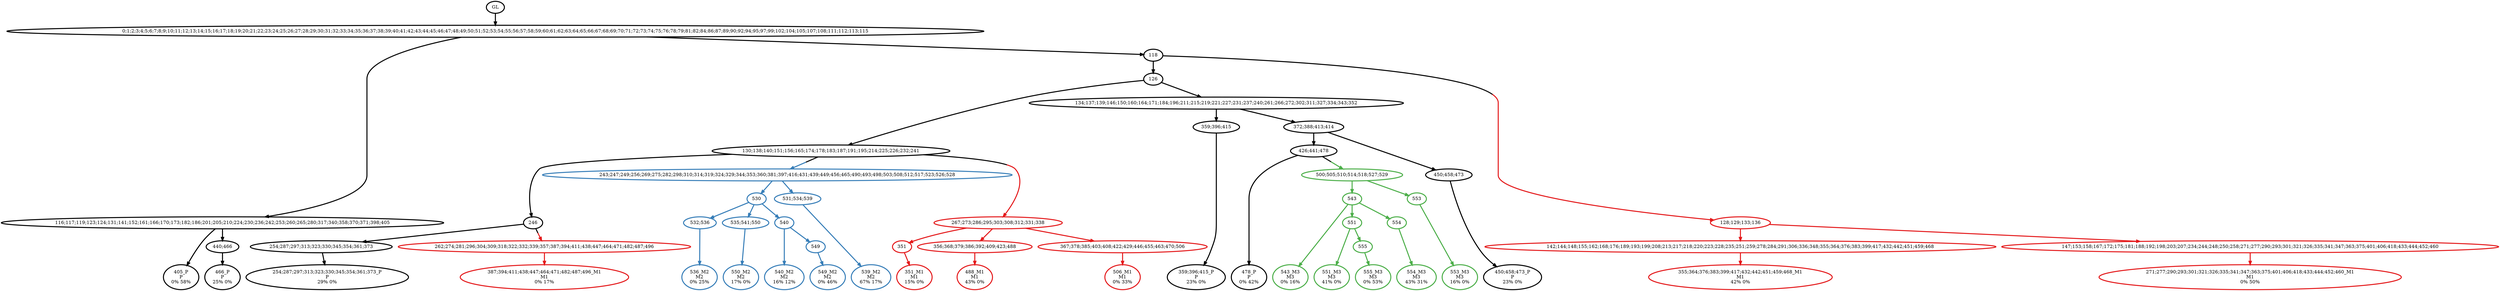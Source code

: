 digraph T {
	{
		rank=same
		53 [penwidth=3,colorscheme=set19,color=0,label="405_P\nP\n0% 58%"]
		51 [penwidth=3,colorscheme=set19,color=0,label="466_P\nP\n25% 0%"]
		45 [penwidth=3,colorscheme=set19,color=0,label="254;287;297;313;323;330;345;354;361;373_P\nP\n29% 0%"]
		42 [penwidth=3,colorscheme=set19,color=0,label="359;396;415_P\nP\n23% 0%"]
		39 [penwidth=3,colorscheme=set19,color=0,label="478_P\nP\n0% 42%"]
		37 [penwidth=3,colorscheme=set19,color=0,label="450;458;473_P\nP\n23% 0%"]
		36 [penwidth=3,colorscheme=set19,color=1,label="387;394;411;438;447;464;471;482;487;496_M1\nM1\n0% 17%"]
		34 [penwidth=3,colorscheme=set19,color=1,label="351_M1\nM1\n15% 0%"]
		32 [penwidth=3,colorscheme=set19,color=1,label="488_M1\nM1\n43% 0%"]
		30 [penwidth=3,colorscheme=set19,color=1,label="506_M1\nM1\n0% 33%"]
		28 [penwidth=3,colorscheme=set19,color=1,label="355;364;376;383;399;417;432;442;451;459;468_M1\nM1\n42% 0%"]
		26 [penwidth=3,colorscheme=set19,color=1,label="271;277;290;293;301;321;326;335;341;347;363;375;401;406;418;433;444;452;460_M1\nM1\n0% 50%"]
		23 [penwidth=3,colorscheme=set19,color=2,label="536_M2\nM2\n0% 25%"]
		21 [penwidth=3,colorscheme=set19,color=2,label="550_M2\nM2\n17% 0%"]
		19 [penwidth=3,colorscheme=set19,color=2,label="540_M2\nM2\n16% 12%"]
		17 [penwidth=3,colorscheme=set19,color=2,label="549_M2\nM2\n0% 46%"]
		15 [penwidth=3,colorscheme=set19,color=2,label="539_M2\nM2\n67% 17%"]
		13 [penwidth=3,colorscheme=set19,color=3,label="543_M3\nM3\n0% 16%"]
		11 [penwidth=3,colorscheme=set19,color=3,label="551_M3\nM3\n41% 0%"]
		9 [penwidth=3,colorscheme=set19,color=3,label="555_M3\nM3\n0% 53%"]
		7 [penwidth=3,colorscheme=set19,color=3,label="554_M3\nM3\n43% 31%"]
		5 [penwidth=3,colorscheme=set19,color=3,label="553_M3\nM3\n16% 0%"]
	}
	56 [penwidth=3,colorscheme=set19,color=0,label="GL"]
	55 [penwidth=3,colorscheme=set19,color=0,label="0;1;2;3;4;5;6;7;8;9;10;11;12;13;14;15;16;17;18;19;20;21;22;23;24;25;26;27;28;29;30;31;32;33;34;35;36;37;38;39;40;41;42;43;44;45;46;47;48;49;50;51;52;53;54;55;56;57;58;59;60;61;62;63;64;65;66;67;68;69;70;71;72;73;74;75;76;78;79;81;82;84;86;87;89;90;92;94;95;97;99;102;104;105;107;108;111;112;113;115"]
	54 [penwidth=3,colorscheme=set19,color=0,label="116;117;119;123;124;131;141;152;161;166;170;173;182;186;201;205;210;224;230;236;242;253;260;265;280;317;340;358;370;371;398;405"]
	52 [penwidth=3,colorscheme=set19,color=0,label="440;466"]
	50 [penwidth=3,colorscheme=set19,color=0,label="118"]
	49 [penwidth=3,colorscheme=set19,color=0,label="126"]
	48 [penwidth=3,colorscheme=set19,color=0,label="130;138;140;151;156;165;174;178;183;187;191;195;214;225;226;232;241"]
	47 [penwidth=3,colorscheme=set19,color=0,label="246"]
	46 [penwidth=3,colorscheme=set19,color=0,label="254;287;297;313;323;330;345;354;361;373"]
	44 [penwidth=3,colorscheme=set19,color=0,label="134;137;139;146;150;160;164;171;184;196;211;215;219;221;227;231;237;240;261;266;272;302;311;327;334;343;352"]
	43 [penwidth=3,colorscheme=set19,color=0,label="359;396;415"]
	41 [penwidth=3,colorscheme=set19,color=0,label="372;388;413;414"]
	40 [penwidth=3,colorscheme=set19,color=0,label="426;441;478"]
	38 [penwidth=3,colorscheme=set19,color=0,label="450;458;473"]
	35 [penwidth=3,colorscheme=set19,color=1,label="351"]
	33 [penwidth=3,colorscheme=set19,color=1,label="356;368;379;386;392;409;423;488"]
	31 [penwidth=3,colorscheme=set19,color=1,label="367;378;385;403;408;422;429;446;455;463;470;506"]
	29 [penwidth=3,colorscheme=set19,color=1,label="142;144;148;155;162;168;176;189;193;199;208;213;217;218;220;223;228;235;251;259;278;284;291;306;336;348;355;364;376;383;399;417;432;442;451;459;468"]
	27 [penwidth=3,colorscheme=set19,color=1,label="147;153;158;167;172;175;181;188;192;198;203;207;234;244;248;250;258;271;277;290;293;301;321;326;335;341;347;363;375;401;406;418;433;444;452;460"]
	25 [penwidth=3,colorscheme=set19,color=2,label="530"]
	24 [penwidth=3,colorscheme=set19,color=2,label="532;536"]
	22 [penwidth=3,colorscheme=set19,color=2,label="535;541;550"]
	20 [penwidth=3,colorscheme=set19,color=2,label="540"]
	18 [penwidth=3,colorscheme=set19,color=2,label="549"]
	16 [penwidth=3,colorscheme=set19,color=2,label="531;534;539"]
	14 [penwidth=3,colorscheme=set19,color=3,label="543"]
	12 [penwidth=3,colorscheme=set19,color=3,label="551"]
	10 [penwidth=3,colorscheme=set19,color=3,label="555"]
	8 [penwidth=3,colorscheme=set19,color=3,label="554"]
	6 [penwidth=3,colorscheme=set19,color=3,label="553"]
	4 [penwidth=3,colorscheme=set19,color=3,label="500;505;510;514;518;527;529"]
	3 [penwidth=3,colorscheme=set19,color=2,label="243;247;249;256;269;275;282;298;310;314;319;324;329;344;353;360;381;397;416;431;439;449;456;465;490;493;498;503;508;512;517;523;526;528"]
	2 [penwidth=3,colorscheme=set19,color=1,label="262;274;281;296;304;309;318;322;332;339;357;387;394;411;438;447;464;471;482;487;496"]
	1 [penwidth=3,colorscheme=set19,color=1,label="267;273;286;295;303;308;312;331;338"]
	0 [penwidth=3,colorscheme=set19,color=1,label="128;129;133;136"]
	56 -> 55 [penwidth=3,colorscheme=set19,color=0]
	55 -> 50 [penwidth=3,colorscheme=set19,color=0]
	55 -> 54 [penwidth=3,colorscheme=set19,color=0]
	54 -> 53 [penwidth=3,colorscheme=set19,color=0]
	54 -> 52 [penwidth=3,colorscheme=set19,color=0]
	52 -> 51 [penwidth=3,colorscheme=set19,color=0]
	50 -> 49 [penwidth=3,colorscheme=set19,color=0]
	50 -> 0 [penwidth=3,colorscheme=set19,color="0;0.5:1"]
	49 -> 44 [penwidth=3,colorscheme=set19,color=0]
	49 -> 48 [penwidth=3,colorscheme=set19,color=0]
	48 -> 47 [penwidth=3,colorscheme=set19,color=0]
	48 -> 3 [penwidth=3,colorscheme=set19,color="0;0.5:2"]
	48 -> 1 [penwidth=3,colorscheme=set19,color="0;0.5:1"]
	47 -> 46 [penwidth=3,colorscheme=set19,color=0]
	47 -> 2 [penwidth=3,colorscheme=set19,color="0;0.5:1"]
	46 -> 45 [penwidth=3,colorscheme=set19,color=0]
	44 -> 43 [penwidth=3,colorscheme=set19,color=0]
	44 -> 41 [penwidth=3,colorscheme=set19,color=0]
	43 -> 42 [penwidth=3,colorscheme=set19,color=0]
	41 -> 38 [penwidth=3,colorscheme=set19,color=0]
	41 -> 40 [penwidth=3,colorscheme=set19,color=0]
	40 -> 39 [penwidth=3,colorscheme=set19,color=0]
	40 -> 4 [penwidth=3,colorscheme=set19,color="0;0.5:3"]
	38 -> 37 [penwidth=3,colorscheme=set19,color=0]
	35 -> 34 [penwidth=3,colorscheme=set19,color=1]
	33 -> 32 [penwidth=3,colorscheme=set19,color=1]
	31 -> 30 [penwidth=3,colorscheme=set19,color=1]
	29 -> 28 [penwidth=3,colorscheme=set19,color=1]
	27 -> 26 [penwidth=3,colorscheme=set19,color=1]
	25 -> 20 [penwidth=3,colorscheme=set19,color=2]
	25 -> 22 [penwidth=3,colorscheme=set19,color=2]
	25 -> 24 [penwidth=3,colorscheme=set19,color=2]
	24 -> 23 [penwidth=3,colorscheme=set19,color=2]
	22 -> 21 [penwidth=3,colorscheme=set19,color=2]
	20 -> 19 [penwidth=3,colorscheme=set19,color=2]
	20 -> 18 [penwidth=3,colorscheme=set19,color=2]
	18 -> 17 [penwidth=3,colorscheme=set19,color=2]
	16 -> 15 [penwidth=3,colorscheme=set19,color=2]
	14 -> 13 [penwidth=3,colorscheme=set19,color=3]
	14 -> 12 [penwidth=3,colorscheme=set19,color=3]
	14 -> 8 [penwidth=3,colorscheme=set19,color=3]
	12 -> 11 [penwidth=3,colorscheme=set19,color=3]
	12 -> 10 [penwidth=3,colorscheme=set19,color=3]
	10 -> 9 [penwidth=3,colorscheme=set19,color=3]
	8 -> 7 [penwidth=3,colorscheme=set19,color=3]
	6 -> 5 [penwidth=3,colorscheme=set19,color=3]
	4 -> 14 [penwidth=3,colorscheme=set19,color=3]
	4 -> 6 [penwidth=3,colorscheme=set19,color=3]
	3 -> 25 [penwidth=3,colorscheme=set19,color=2]
	3 -> 16 [penwidth=3,colorscheme=set19,color=2]
	2 -> 36 [penwidth=3,colorscheme=set19,color=1]
	1 -> 35 [penwidth=3,colorscheme=set19,color=1]
	1 -> 33 [penwidth=3,colorscheme=set19,color=1]
	1 -> 31 [penwidth=3,colorscheme=set19,color=1]
	0 -> 29 [penwidth=3,colorscheme=set19,color=1]
	0 -> 27 [penwidth=3,colorscheme=set19,color=1]
}
